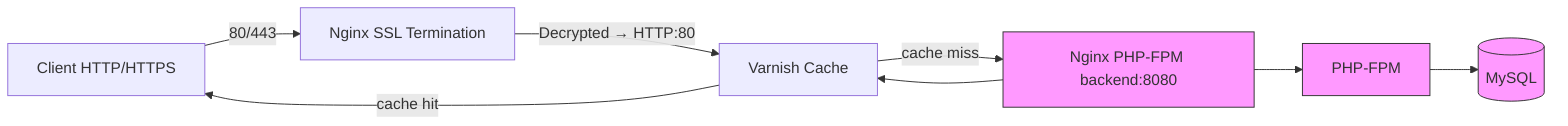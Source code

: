flowchart LR
  Client[Client HTTP/HTTPS] -->|80/443| NGX_SSL[Nginx SSL Termination]
  NGX_SSL -->|Decrypted → HTTP:80| Varnish[Varnish Cache]
  Varnish -- cache hit --> Client
  Varnish -- cache miss --> NGX_BACK[Nginx PHP-FPM backend:8080]
  NGX_BACK --> PHP[PHP‑FPM] --> MySQL[(MySQL)]
  NGX_BACK --> Varnish
  classDef backend fill:#f9f,stroke:#333,stroke-width:1px;
  class NGX_BACK,PHP,MySQL backend;